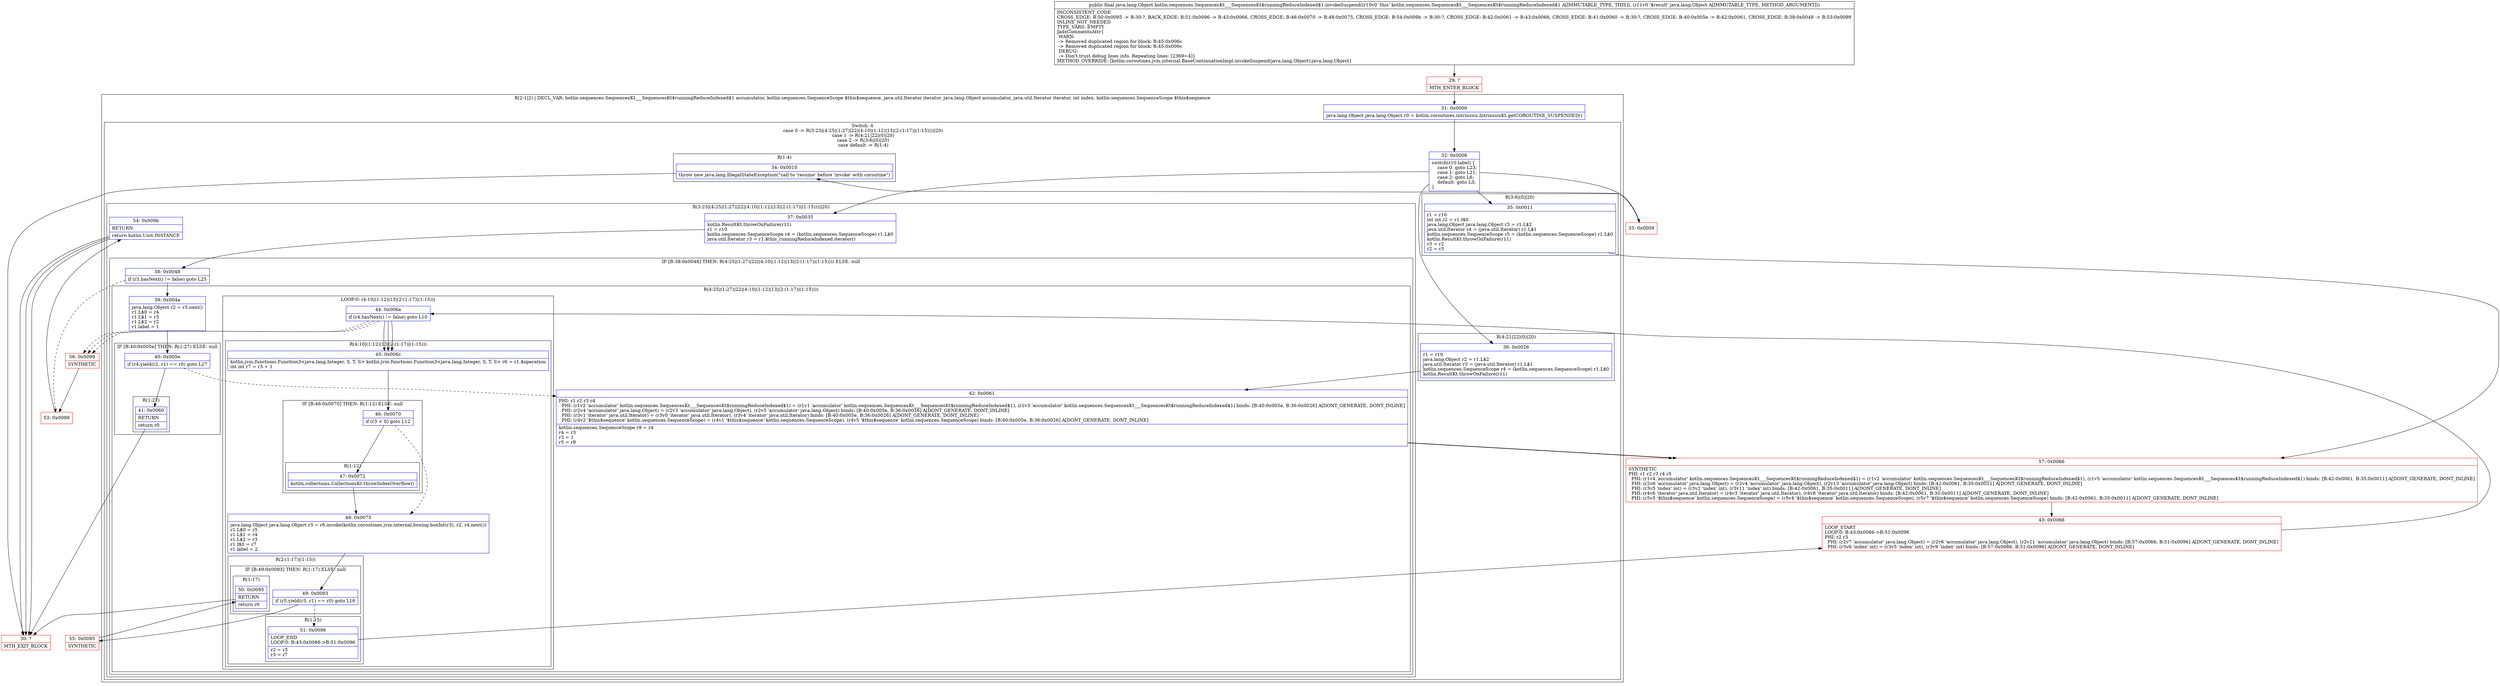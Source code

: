 digraph "CFG forkotlin.sequences.SequencesKt___SequencesKt$runningReduceIndexed$1.invokeSuspend(Ljava\/lang\/Object;)Ljava\/lang\/Object;" {
subgraph cluster_Region_919550502 {
label = "R(2:1|2) | DECL_VAR: kotlin.sequences.SequencesKt___SequencesKt$runningReduceIndexed$1 accumulator, kotlin.sequences.SequenceScope $this$sequence, java.util.Iterator iterator, java.lang.Object accumulator, java.util.Iterator iterator, int index, kotlin.sequences.SequenceScope $this$sequence\l";
node [shape=record,color=blue];
Node_31 [shape=record,label="{31\:\ 0x0000|java.lang.Object java.lang.Object r0 = kotlin.coroutines.intrinsics.IntrinsicsKt.getCOROUTINE_SUSPENDED()\l}"];
subgraph cluster_SwitchRegion_1400325624 {
label = "Switch: 4
 case 0 -> R(3:23|(4:25|(1:27)|22|(4:10|(1:12)|13|(2:(1:17)|(1:15))))|20)
 case 1 -> R(4:21|22|(0)|20)
 case 2 -> R(3:6|(0)|20)
 case default -> R(1:4)";
node [shape=record,color=blue];
Node_32 [shape=record,label="{32\:\ 0x0006|switch(r10.label) \{\l    case 0: goto L23;\l    case 1: goto L21;\l    case 2: goto L6;\l    default: goto L3;\l\}\l}"];
subgraph cluster_Region_2073223744 {
label = "R(3:23|(4:25|(1:27)|22|(4:10|(1:12)|13|(2:(1:17)|(1:15))))|20)";
node [shape=record,color=blue];
Node_37 [shape=record,label="{37\:\ 0x0035|kotlin.ResultKt.throwOnFailure(r11)\lr1 = r10\lkotlin.sequences.SequenceScope r4 = (kotlin.sequences.SequenceScope) r1.L$0\ljava.util.Iterator r3 = r1.$this_runningReduceIndexed.iterator()\l}"];
subgraph cluster_IfRegion_2009500776 {
label = "IF [B:38:0x0048] THEN: R(4:25|(1:27)|22|(4:10|(1:12)|13|(2:(1:17)|(1:15)))) ELSE: null";
node [shape=record,color=blue];
Node_38 [shape=record,label="{38\:\ 0x0048|if (r3.hasNext() != false) goto L25\l}"];
subgraph cluster_Region_674724315 {
label = "R(4:25|(1:27)|22|(4:10|(1:12)|13|(2:(1:17)|(1:15))))";
node [shape=record,color=blue];
Node_39 [shape=record,label="{39\:\ 0x004a|java.lang.Object r2 = r3.next()\lr1.L$0 = r4\lr1.L$1 = r3\lr1.L$2 = r2\lr1.label = 1\l}"];
subgraph cluster_IfRegion_1430340176 {
label = "IF [B:40:0x005e] THEN: R(1:27) ELSE: null";
node [shape=record,color=blue];
Node_40 [shape=record,label="{40\:\ 0x005e|if (r4.yield(r2, r1) == r0) goto L27\l}"];
subgraph cluster_Region_212011481 {
label = "R(1:27)";
node [shape=record,color=blue];
Node_41 [shape=record,label="{41\:\ 0x0060|RETURN\l|return r0\l}"];
}
}
Node_42 [shape=record,label="{42\:\ 0x0061|PHI: r1 r2 r3 r4 \l  PHI: (r1v2 'accumulator' kotlin.sequences.SequencesKt___SequencesKt$runningReduceIndexed$1) = (r1v1 'accumulator' kotlin.sequences.SequencesKt___SequencesKt$runningReduceIndexed$1), (r1v3 'accumulator' kotlin.sequences.SequencesKt___SequencesKt$runningReduceIndexed$1) binds: [B:40:0x005e, B:36:0x0026] A[DONT_GENERATE, DONT_INLINE]\l  PHI: (r2v4 'accumulator' java.lang.Object) = (r2v3 'accumulator' java.lang.Object), (r2v5 'accumulator' java.lang.Object) binds: [B:40:0x005e, B:36:0x0026] A[DONT_GENERATE, DONT_INLINE]\l  PHI: (r3v1 'iterator' java.util.Iterator) = (r3v0 'iterator' java.util.Iterator), (r3v4 'iterator' java.util.Iterator) binds: [B:40:0x005e, B:36:0x0026] A[DONT_GENERATE, DONT_INLINE]\l  PHI: (r4v2 '$this$sequence' kotlin.sequences.SequenceScope) = (r4v1 '$this$sequence' kotlin.sequences.SequenceScope), (r4v5 '$this$sequence' kotlin.sequences.SequenceScope) binds: [B:40:0x005e, B:36:0x0026] A[DONT_GENERATE, DONT_INLINE]\l|kotlin.sequences.SequenceScope r9 = r4\lr4 = r3\lr3 = 1\lr5 = r9\l}"];
subgraph cluster_LoopRegion_1687065763 {
label = "LOOP:0: (4:10|(1:12)|13|(2:(1:17)|(1:15)))";
node [shape=record,color=blue];
Node_44 [shape=record,label="{44\:\ 0x006a|if (r4.hasNext() != false) goto L10\l}"];
subgraph cluster_Region_1971909967 {
label = "R(4:10|(1:12)|13|(2:(1:17)|(1:15)))";
node [shape=record,color=blue];
Node_45 [shape=record,label="{45\:\ 0x006c|kotlin.jvm.functions.Function3\<java.lang.Integer, S, T, S\> kotlin.jvm.functions.Function3\<java.lang.Integer, S, T, S\> r6 = r1.$operation\lint int r7 = r3 + 1\l}"];
subgraph cluster_IfRegion_183836572 {
label = "IF [B:46:0x0070] THEN: R(1:12) ELSE: null";
node [shape=record,color=blue];
Node_46 [shape=record,label="{46\:\ 0x0070|if (r3 \< 0) goto L12\l}"];
subgraph cluster_Region_1673843647 {
label = "R(1:12)";
node [shape=record,color=blue];
Node_47 [shape=record,label="{47\:\ 0x0072|kotlin.collections.CollectionsKt.throwIndexOverflow()\l}"];
}
}
Node_48 [shape=record,label="{48\:\ 0x0075|java.lang.Object java.lang.Object r3 = r6.invoke(kotlin.coroutines.jvm.internal.boxing.boxInt(r3), r2, r4.next())\lr1.L$0 = r5\lr1.L$1 = r4\lr1.L$2 = r3\lr1.I$0 = r7\lr1.label = 2\l}"];
subgraph cluster_Region_547530339 {
label = "R(2:(1:17)|(1:15))";
node [shape=record,color=blue];
subgraph cluster_IfRegion_1808756244 {
label = "IF [B:49:0x0093] THEN: R(1:17) ELSE: null";
node [shape=record,color=blue];
Node_49 [shape=record,label="{49\:\ 0x0093|if (r5.yield(r3, r1) == r0) goto L16\l}"];
subgraph cluster_Region_614360897 {
label = "R(1:17)";
node [shape=record,color=blue];
Node_50 [shape=record,label="{50\:\ 0x0095|RETURN\l|return r0\l}"];
}
}
subgraph cluster_Region_1155206783 {
label = "R(1:15)";
node [shape=record,color=blue];
Node_51 [shape=record,label="{51\:\ 0x0096|LOOP_END\lLOOP:0: B:43:0x0066\-\>B:51:0x0096\l|r2 = r3\lr3 = r7\l}"];
}
}
}
}
}
}
Node_54 [shape=record,label="{54\:\ 0x009b|RETURN\l|return kotlin.Unit.INSTANCE\l}"];
}
subgraph cluster_Region_1877725482 {
label = "R(4:21|22|(0)|20)";
node [shape=record,color=blue];
Node_36 [shape=record,label="{36\:\ 0x0026|r1 = r10\ljava.lang.Object r2 = r1.L$2\ljava.util.Iterator r3 = (java.util.Iterator) r1.L$1\lkotlin.sequences.SequenceScope r4 = (kotlin.sequences.SequenceScope) r1.L$0\lkotlin.ResultKt.throwOnFailure(r11)\l}"];
Node_42 [shape=record,label="{42\:\ 0x0061|PHI: r1 r2 r3 r4 \l  PHI: (r1v2 'accumulator' kotlin.sequences.SequencesKt___SequencesKt$runningReduceIndexed$1) = (r1v1 'accumulator' kotlin.sequences.SequencesKt___SequencesKt$runningReduceIndexed$1), (r1v3 'accumulator' kotlin.sequences.SequencesKt___SequencesKt$runningReduceIndexed$1) binds: [B:40:0x005e, B:36:0x0026] A[DONT_GENERATE, DONT_INLINE]\l  PHI: (r2v4 'accumulator' java.lang.Object) = (r2v3 'accumulator' java.lang.Object), (r2v5 'accumulator' java.lang.Object) binds: [B:40:0x005e, B:36:0x0026] A[DONT_GENERATE, DONT_INLINE]\l  PHI: (r3v1 'iterator' java.util.Iterator) = (r3v0 'iterator' java.util.Iterator), (r3v4 'iterator' java.util.Iterator) binds: [B:40:0x005e, B:36:0x0026] A[DONT_GENERATE, DONT_INLINE]\l  PHI: (r4v2 '$this$sequence' kotlin.sequences.SequenceScope) = (r4v1 '$this$sequence' kotlin.sequences.SequenceScope), (r4v5 '$this$sequence' kotlin.sequences.SequenceScope) binds: [B:40:0x005e, B:36:0x0026] A[DONT_GENERATE, DONT_INLINE]\l|kotlin.sequences.SequenceScope r9 = r4\lr4 = r3\lr3 = 1\lr5 = r9\l}"];
subgraph cluster_LoopRegion_806946136 {
label = "LOOP:0: (0)";
node [shape=record,color=blue];
Node_44 [shape=record,label="{44\:\ 0x006a|if (r4.hasNext() != false) goto L10\l}"];
subgraph cluster_Region_305325368 {
label = "R(0)";
node [shape=record,color=blue];
}
}
Node_54 [shape=record,label="{54\:\ 0x009b|RETURN\l|return kotlin.Unit.INSTANCE\l}"];
}
subgraph cluster_Region_2143595789 {
label = "R(3:6|(0)|20)";
node [shape=record,color=blue];
Node_35 [shape=record,label="{35\:\ 0x0011|r1 = r10\lint int r2 = r1.I$0\ljava.lang.Object java.lang.Object r3 = r1.L$2\ljava.util.Iterator r4 = (java.util.Iterator) r1.L$1\lkotlin.sequences.SequenceScope r5 = (kotlin.sequences.SequenceScope) r1.L$0\lkotlin.ResultKt.throwOnFailure(r11)\lr3 = r2\lr2 = r3\l}"];
subgraph cluster_LoopRegion_1471055338 {
label = "LOOP:0: (0)";
node [shape=record,color=blue];
Node_44 [shape=record,label="{44\:\ 0x006a|if (r4.hasNext() != false) goto L10\l}"];
subgraph cluster_Region_1644863682 {
label = "R(0)";
node [shape=record,color=blue];
}
}
Node_54 [shape=record,label="{54\:\ 0x009b|RETURN\l|return kotlin.Unit.INSTANCE\l}"];
}
subgraph cluster_Region_440490526 {
label = "R(1:4)";
node [shape=record,color=blue];
Node_34 [shape=record,label="{34\:\ 0x0010|throw new java.lang.IllegalStateException(\"call to 'resume' before 'invoke' with coroutine\")\l}"];
}
}
}
Node_29 [shape=record,color=red,label="{29\:\ ?|MTH_ENTER_BLOCK\l}"];
Node_33 [shape=record,color=red,label="{33\:\ 0x0009}"];
Node_30 [shape=record,color=red,label="{30\:\ ?|MTH_EXIT_BLOCK\l}"];
Node_57 [shape=record,color=red,label="{57\:\ 0x0066|SYNTHETIC\lPHI: r1 r2 r3 r4 r5 \l  PHI: (r1v4 'accumulator' kotlin.sequences.SequencesKt___SequencesKt$runningReduceIndexed$1) = (r1v2 'accumulator' kotlin.sequences.SequencesKt___SequencesKt$runningReduceIndexed$1), (r1v5 'accumulator' kotlin.sequences.SequencesKt___SequencesKt$runningReduceIndexed$1) binds: [B:42:0x0061, B:35:0x0011] A[DONT_GENERATE, DONT_INLINE]\l  PHI: (r2v6 'accumulator' java.lang.Object) = (r2v4 'accumulator' java.lang.Object), (r2v13 'accumulator' java.lang.Object) binds: [B:42:0x0061, B:35:0x0011] A[DONT_GENERATE, DONT_INLINE]\l  PHI: (r3v5 'index' int) = (r3v2 'index' int), (r3v11 'index' int) binds: [B:42:0x0061, B:35:0x0011] A[DONT_GENERATE, DONT_INLINE]\l  PHI: (r4v6 'iterator' java.util.Iterator) = (r4v3 'iterator' java.util.Iterator), (r4v8 'iterator' java.util.Iterator) binds: [B:42:0x0061, B:35:0x0011] A[DONT_GENERATE, DONT_INLINE]\l  PHI: (r5v5 '$this$sequence' kotlin.sequences.SequenceScope) = (r5v4 '$this$sequence' kotlin.sequences.SequenceScope), (r5v7 '$this$sequence' kotlin.sequences.SequenceScope) binds: [B:42:0x0061, B:35:0x0011] A[DONT_GENERATE, DONT_INLINE]\l}"];
Node_43 [shape=record,color=red,label="{43\:\ 0x0066|LOOP_START\lLOOP:0: B:43:0x0066\-\>B:51:0x0096\lPHI: r2 r3 \l  PHI: (r2v7 'accumulator' java.lang.Object) = (r2v6 'accumulator' java.lang.Object), (r2v11 'accumulator' java.lang.Object) binds: [B:57:0x0066, B:51:0x0096] A[DONT_GENERATE, DONT_INLINE]\l  PHI: (r3v6 'index' int) = (r3v5 'index' int), (r3v9 'index' int) binds: [B:57:0x0066, B:51:0x0096] A[DONT_GENERATE, DONT_INLINE]\l}"];
Node_55 [shape=record,color=red,label="{55\:\ 0x0095|SYNTHETIC\l}"];
Node_56 [shape=record,color=red,label="{56\:\ 0x0099|SYNTHETIC\l}"];
Node_53 [shape=record,color=red,label="{53\:\ 0x0099}"];
MethodNode[shape=record,label="{public final java.lang.Object kotlin.sequences.SequencesKt___SequencesKt$runningReduceIndexed$1.invokeSuspend((r10v0 'this' kotlin.sequences.SequencesKt___SequencesKt$runningReduceIndexed$1 A[IMMUTABLE_TYPE, THIS]), (r11v0 '$result' java.lang.Object A[IMMUTABLE_TYPE, METHOD_ARGUMENT]))  | INCONSISTENT_CODE\lCROSS_EDGE: B:50:0x0095 \-\> B:30:?, BACK_EDGE: B:51:0x0096 \-\> B:43:0x0066, CROSS_EDGE: B:46:0x0070 \-\> B:48:0x0075, CROSS_EDGE: B:54:0x009b \-\> B:30:?, CROSS_EDGE: B:42:0x0061 \-\> B:43:0x0066, CROSS_EDGE: B:41:0x0060 \-\> B:30:?, CROSS_EDGE: B:40:0x005e \-\> B:42:0x0061, CROSS_EDGE: B:38:0x0048 \-\> B:53:0x0099\lINLINE_NOT_NEEDED\lTYPE_VARS: EMPTY\lJadxCommentsAttr\{\l WARN: \l \-\> Removed duplicated region for block: B:45:0x006c \l \-\> Removed duplicated region for block: B:45:0x006c \l DEBUG: \l \-\> Don't trust debug lines info. Repeating lines: [2369=4]\}\lMETHOD_OVERRIDE: [kotlin.coroutines.jvm.internal.BaseContinuationImpl.invokeSuspend(java.lang.Object):java.lang.Object]\l}"];
MethodNode -> Node_29;Node_31 -> Node_32;
Node_32 -> Node_33;
Node_32 -> Node_35;
Node_32 -> Node_36;
Node_32 -> Node_37;
Node_37 -> Node_38;
Node_38 -> Node_39;
Node_38 -> Node_53[style=dashed];
Node_39 -> Node_40;
Node_40 -> Node_41;
Node_40 -> Node_42[style=dashed];
Node_41 -> Node_30;
Node_42 -> Node_57;
Node_44 -> Node_45;
Node_44 -> Node_56[style=dashed];
Node_45 -> Node_46;
Node_46 -> Node_47;
Node_46 -> Node_48[style=dashed];
Node_47 -> Node_48;
Node_48 -> Node_49;
Node_49 -> Node_51[style=dashed];
Node_49 -> Node_55;
Node_50 -> Node_30;
Node_51 -> Node_43;
Node_54 -> Node_30;
Node_36 -> Node_42;
Node_42 -> Node_57;
Node_44 -> Node_45;
Node_44 -> Node_56[style=dashed];
Node_54 -> Node_30;
Node_35 -> Node_57;
Node_44 -> Node_45;
Node_44 -> Node_56[style=dashed];
Node_54 -> Node_30;
Node_34 -> Node_30;
Node_29 -> Node_31;
Node_33 -> Node_34;
Node_57 -> Node_43;
Node_43 -> Node_44;
Node_55 -> Node_50;
Node_56 -> Node_53;
Node_53 -> Node_54;
}

